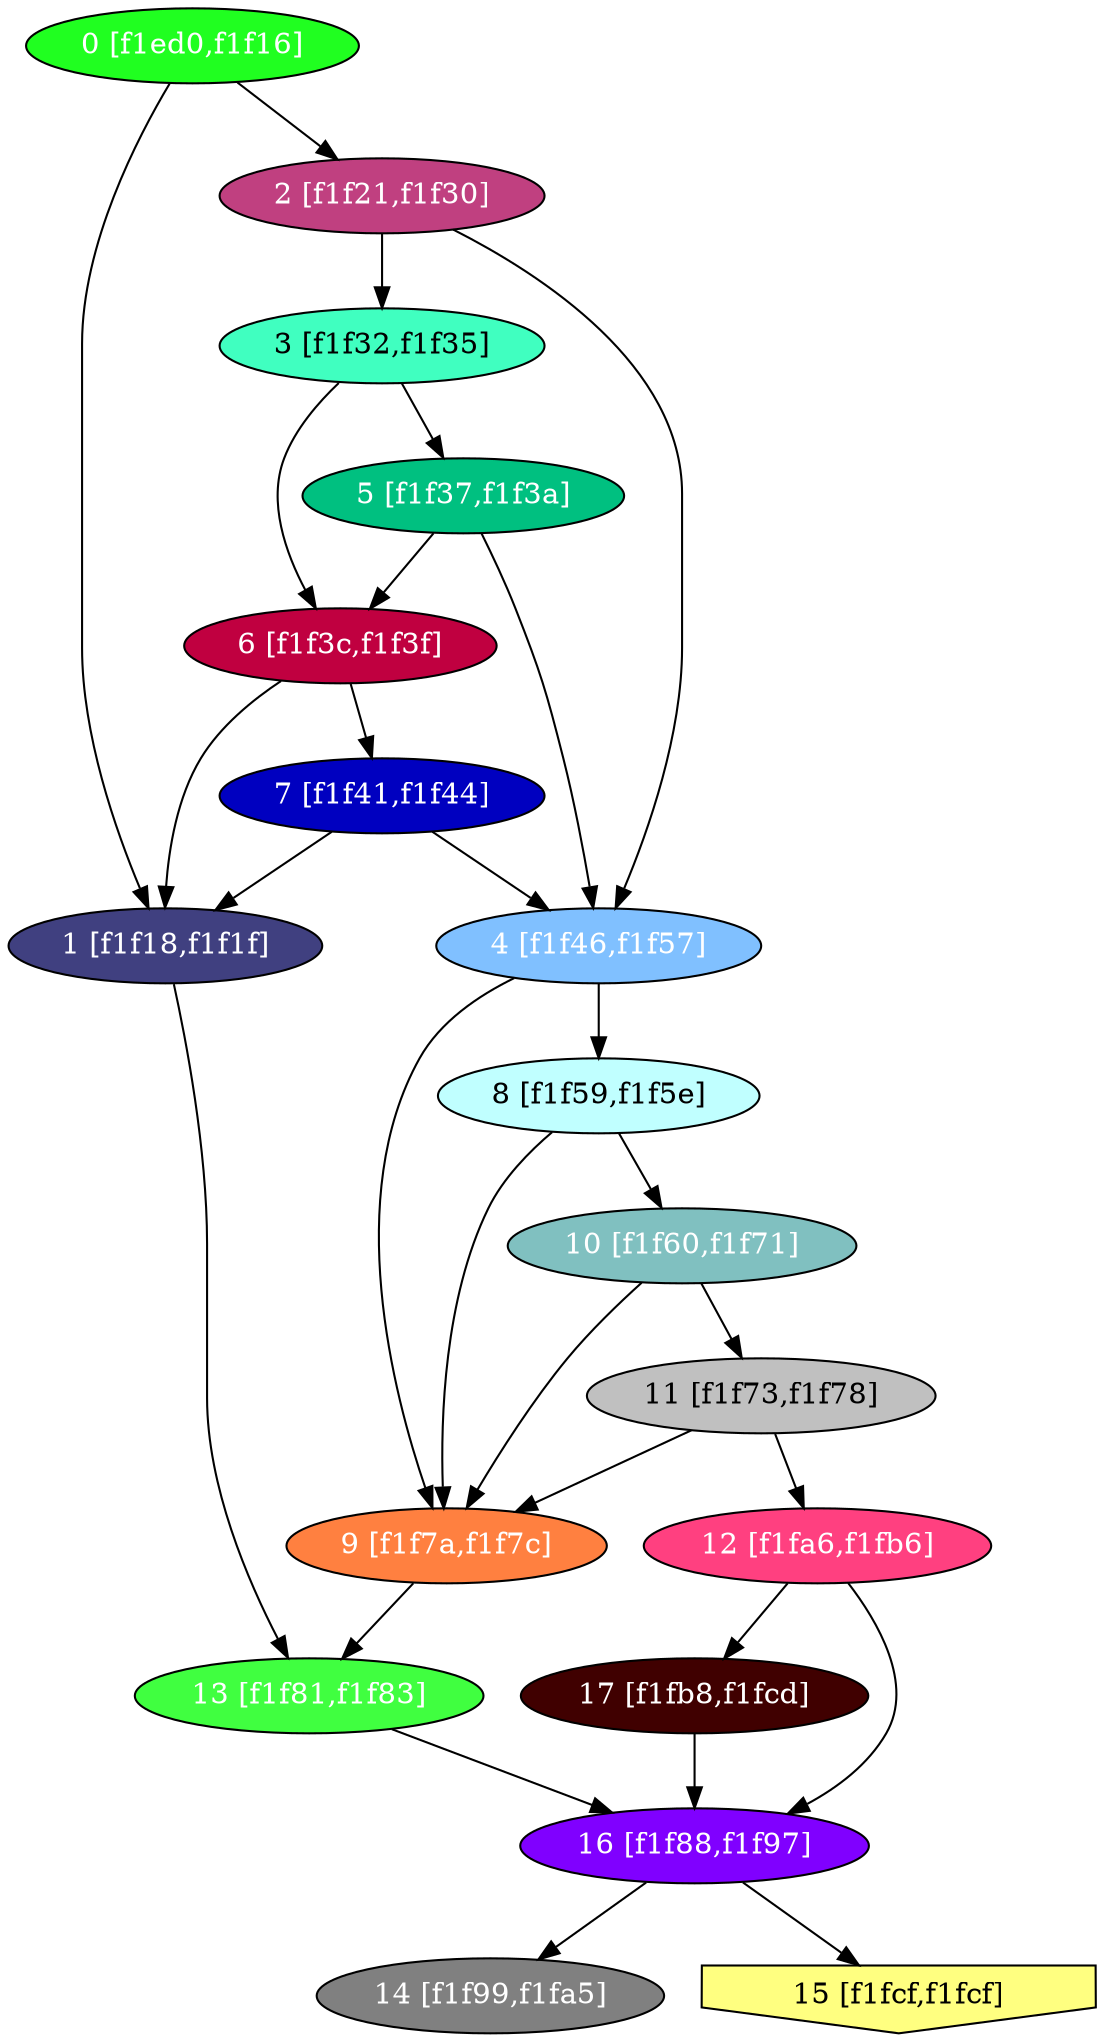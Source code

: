 diGraph libnss3{
	libnss3_0  [style=filled fillcolor="#20FF20" fontcolor="#ffffff" shape=oval label="0 [f1ed0,f1f16]"]
	libnss3_1  [style=filled fillcolor="#404080" fontcolor="#ffffff" shape=oval label="1 [f1f18,f1f1f]"]
	libnss3_2  [style=filled fillcolor="#C04080" fontcolor="#ffffff" shape=oval label="2 [f1f21,f1f30]"]
	libnss3_3  [style=filled fillcolor="#40FFC0" fontcolor="#000000" shape=oval label="3 [f1f32,f1f35]"]
	libnss3_4  [style=filled fillcolor="#80C0FF" fontcolor="#ffffff" shape=oval label="4 [f1f46,f1f57]"]
	libnss3_5  [style=filled fillcolor="#00C080" fontcolor="#ffffff" shape=oval label="5 [f1f37,f1f3a]"]
	libnss3_6  [style=filled fillcolor="#C00040" fontcolor="#ffffff" shape=oval label="6 [f1f3c,f1f3f]"]
	libnss3_7  [style=filled fillcolor="#0000C0" fontcolor="#ffffff" shape=oval label="7 [f1f41,f1f44]"]
	libnss3_8  [style=filled fillcolor="#C0FFFF" fontcolor="#000000" shape=oval label="8 [f1f59,f1f5e]"]
	libnss3_9  [style=filled fillcolor="#FF8040" fontcolor="#ffffff" shape=oval label="9 [f1f7a,f1f7c]"]
	libnss3_a  [style=filled fillcolor="#80C0C0" fontcolor="#ffffff" shape=oval label="10 [f1f60,f1f71]"]
	libnss3_b  [style=filled fillcolor="#C0C0C0" fontcolor="#000000" shape=oval label="11 [f1f73,f1f78]"]
	libnss3_c  [style=filled fillcolor="#FF4080" fontcolor="#ffffff" shape=oval label="12 [f1fa6,f1fb6]"]
	libnss3_d  [style=filled fillcolor="#40FF40" fontcolor="#ffffff" shape=oval label="13 [f1f81,f1f83]"]
	libnss3_e  [style=filled fillcolor="#808080" fontcolor="#ffffff" shape=oval label="14 [f1f99,f1fa5]"]
	libnss3_f  [style=filled fillcolor="#FFFF80" fontcolor="#000000" shape=invhouse label="15 [f1fcf,f1fcf]"]
	libnss3_10  [style=filled fillcolor="#8000FF" fontcolor="#ffffff" shape=oval label="16 [f1f88,f1f97]"]
	libnss3_11  [style=filled fillcolor="#400000" fontcolor="#ffffff" shape=oval label="17 [f1fb8,f1fcd]"]

	libnss3_0 -> libnss3_1
	libnss3_0 -> libnss3_2
	libnss3_1 -> libnss3_d
	libnss3_2 -> libnss3_3
	libnss3_2 -> libnss3_4
	libnss3_3 -> libnss3_5
	libnss3_3 -> libnss3_6
	libnss3_4 -> libnss3_8
	libnss3_4 -> libnss3_9
	libnss3_5 -> libnss3_4
	libnss3_5 -> libnss3_6
	libnss3_6 -> libnss3_1
	libnss3_6 -> libnss3_7
	libnss3_7 -> libnss3_1
	libnss3_7 -> libnss3_4
	libnss3_8 -> libnss3_9
	libnss3_8 -> libnss3_a
	libnss3_9 -> libnss3_d
	libnss3_a -> libnss3_9
	libnss3_a -> libnss3_b
	libnss3_b -> libnss3_9
	libnss3_b -> libnss3_c
	libnss3_c -> libnss3_10
	libnss3_c -> libnss3_11
	libnss3_d -> libnss3_10
	libnss3_10 -> libnss3_e
	libnss3_10 -> libnss3_f
	libnss3_11 -> libnss3_10
}